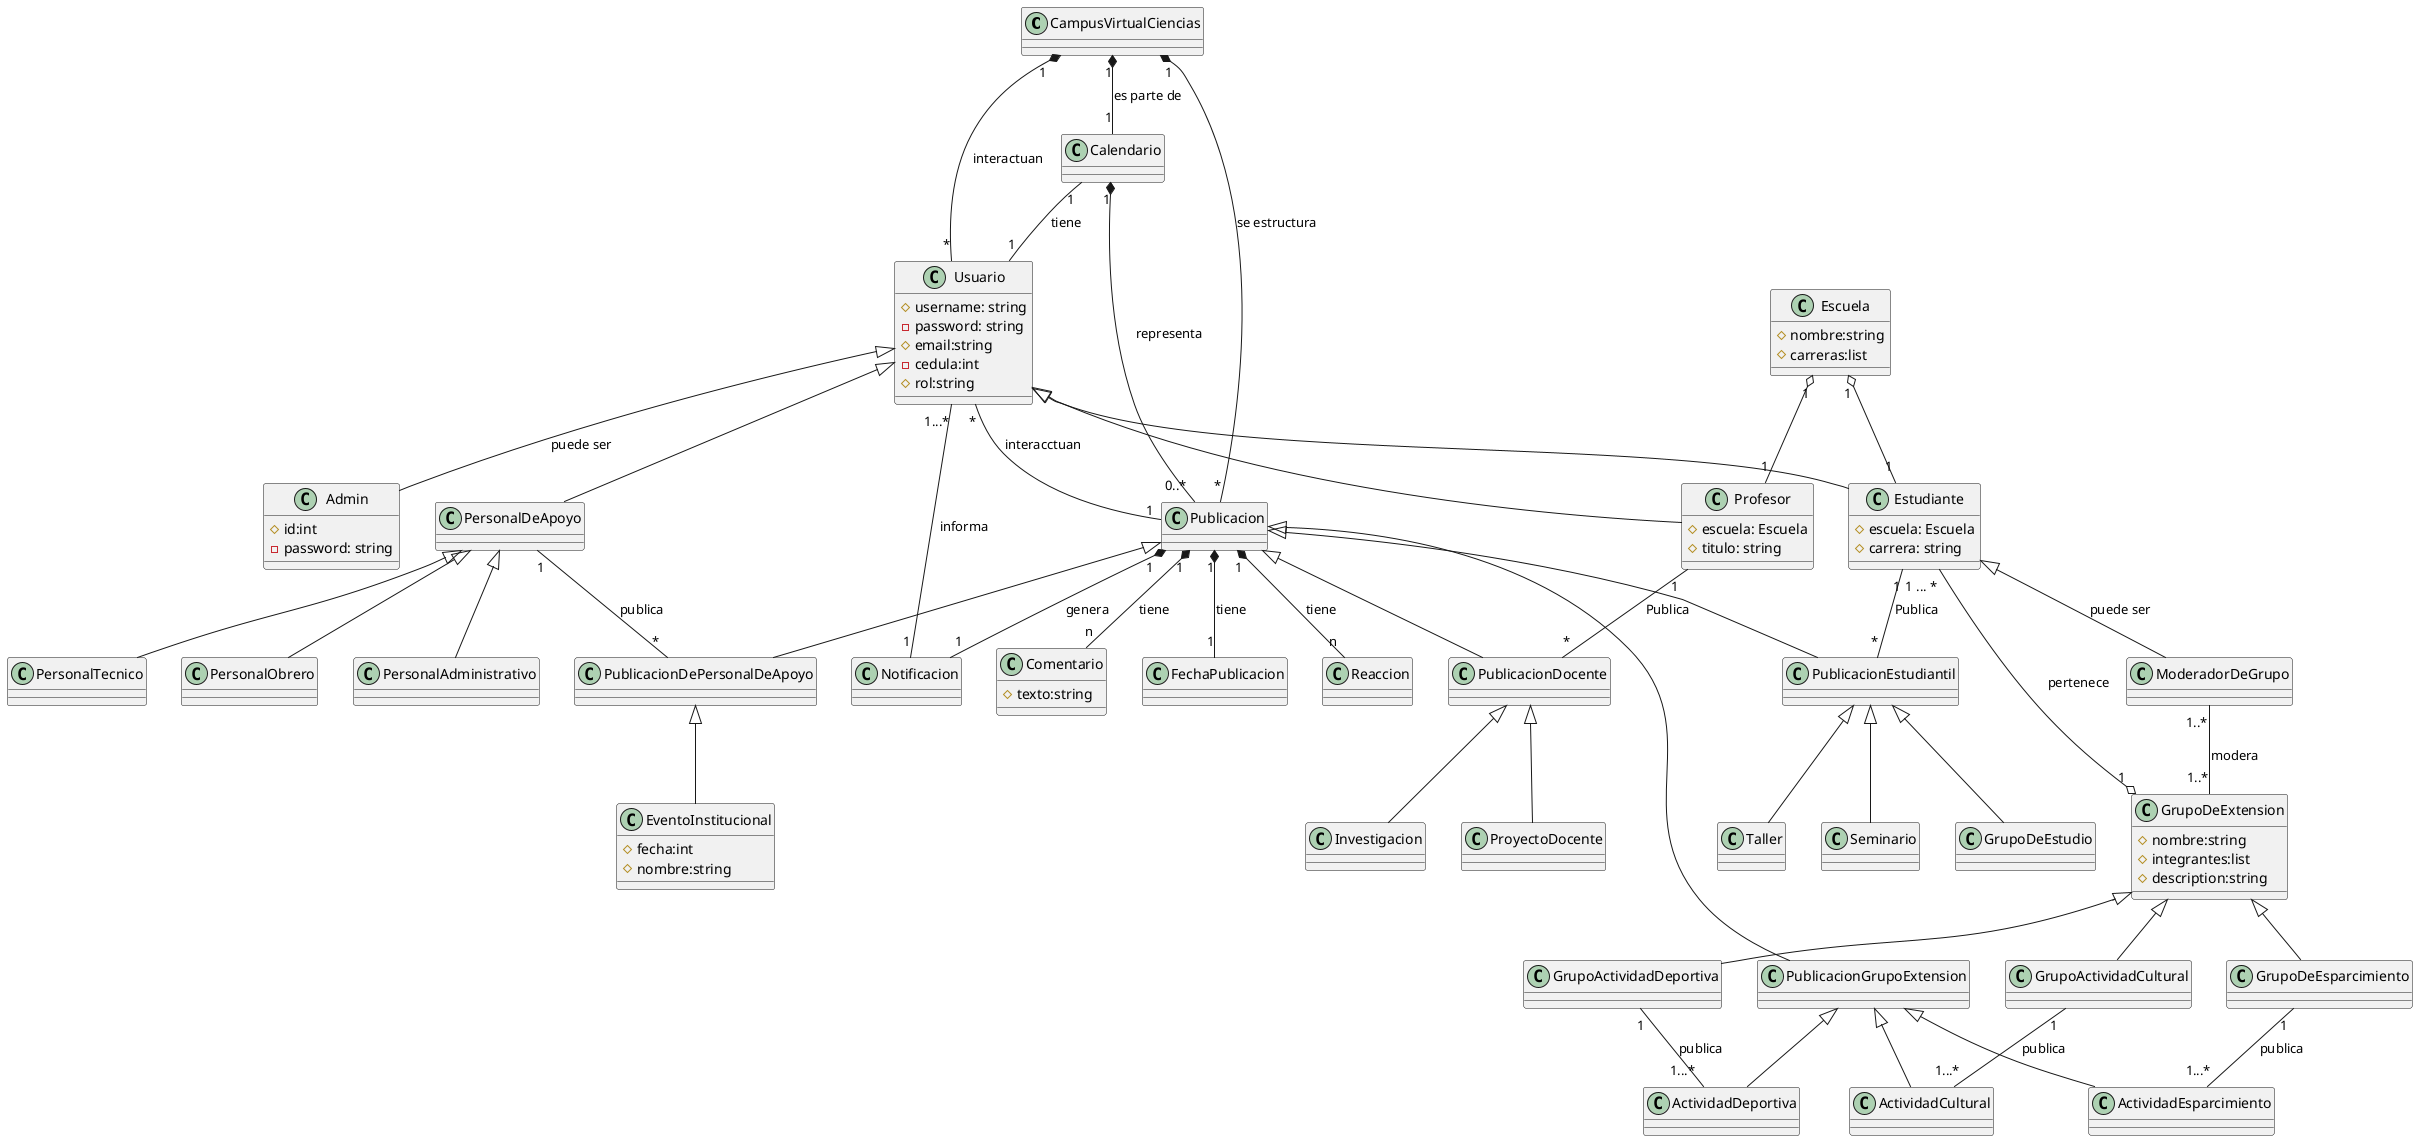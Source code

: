 @startuml Campus Virtual Ciencias
class CampusVirtualCiencias
class Usuario{
    #username: string
    -password: string
    #email:string
    -cedula:int
    #rol:string
}
class Estudiante{
    #escuela: Escuela
    #carrera: string
}
class Profesor{
    #escuela: Escuela
    #titulo: string
}
class PersonalDeApoyo{
}
class PersonalTecnico{
}
class PersonalObrero{
}
class PersonalAdministrativo{
}
class Publicacion{
}
class PublicacionEstudiantil{
}
class PublicacionDocente{
}
class PublicacionDePersonalDeApoyo{
}
class PublicacionGrupoExtension{
}
class Comentario{
    #texto:string
}
class EventoInstitucional{
    #fecha:int
    #nombre:string
}
class ProyectoDocente{
}
class Investigacion{
}
class Taller{
}
class Seminario{
}
class GrupoDeEstudio{
}
class ActividadDeportiva{
}
class ActividadCultural{
}
class Escuela{
    #nombre:string
    #carreras:list
}
class Admin{
    #id:int
    -password: string
}
class GrupoDeExtension{
    #nombre:string
    #integrantes:list
    #description:string
}
class GrupoActividadDeportiva{
}
class GrupoActividadCultural{
}
class ModeradorDeGrupo{
}
class Calendario{
}
class GrupoDeEsparcimiento{
}
class ActividadEsparcimiento{
}
class FechaPublicacion {
}
class Notificacion {
}

CampusVirtualCiencias "1"  *-- "*" Publicacion : se estructura
Publicacion "1" *-- "n" Reaccion : tiene
Publicacion "1" *-- "n" Comentario : tiene 
Publicacion <|--PublicacionEstudiantil
Publicacion <|--PublicacionDocente
Publicacion <|--PublicacionDePersonalDeApoyo
Publicacion <|--PublicacionGrupoExtension
Usuario "*" -- "1" Publicacion : interacctuan
Estudiante "1" -- "*" PublicacionEstudiantil: Publica
Profesor "1" -- "*" PublicacionDocente: Publica
PersonalDeApoyo "1" -- "*" PublicacionDePersonalDeApoyo : publica
PublicacionEstudiantil <|-- Taller 
PublicacionEstudiantil <|-- Seminario 
PublicacionEstudiantil <|-- GrupoDeEstudio 
PublicacionGrupoExtension <|-- ActividadDeportiva 
PublicacionGrupoExtension <|-- ActividadCultural
PublicacionGrupoExtension <|-- ActividadEsparcimiento
Usuario <|-- Estudiante 
Usuario <|-- Profesor 
Usuario <|-- PersonalDeApoyo
PersonalDeApoyo <|-- PersonalTecnico
PersonalDeApoyo <|-- PersonalAdministrativo
PersonalDeApoyo <|-- PersonalObrero
PublicacionDocente <|-- ProyectoDocente
PublicacionDocente <|-- Investigacion
PublicacionDePersonalDeApoyo <|-- EventoInstitucional
CampusVirtualCiencias "1" *-- "*" Usuario : interactuan
Escuela "1" o-- "1" Estudiante
Escuela "1" o-- "1" Profesor
GrupoDeExtension "1" o-- "1 ... * " Estudiante : pertenece
Usuario <|-- Admin : puede ser
Estudiante <|-- ModeradorDeGrupo: puede ser
ModeradorDeGrupo "1..*" -- "1..*" GrupoDeExtension: modera
GrupoDeExtension <|-- GrupoActividadDeportiva 
GrupoDeExtension <|-- GrupoActividadCultural
GrupoActividadDeportiva "1" -- "1...*" ActividadDeportiva : publica
GrupoActividadCultural "1" -- "1...*" ActividadCultural : publica
Calendario "1" *-- "0..*" Publicacion : representa
Calendario "1" -- "1" Usuario : tiene
GrupoDeEsparcimiento "1" -- "1...*" ActividadEsparcimiento : publica
GrupoDeExtension <|-- GrupoDeEsparcimiento
CampusVirtualCiencias "1" *-- "1" Calendario : es parte de
Publicacion "1" *-- "1" FechaPublicacion : tiene
Publicacion "1" *-- "1"Notificacion : genera
Notificacion "1" -- "1...*" Usuario: informa 
@enduml